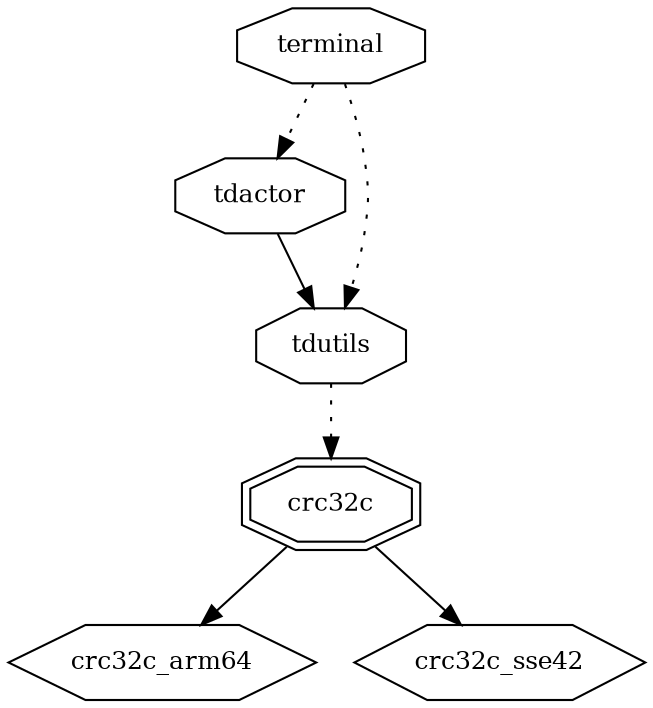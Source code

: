 digraph "terminal" {
node [
  fontsize = "12"
];
    "node67" [ label = "terminal", shape = octagon ];
    "node4" [ label = "tdactor", shape = octagon ];
    "node67" -> "node4" [ style = dotted ] // terminal -> tdactor
    "node5" [ label = "tdutils", shape = octagon ];
    "node4" -> "node5"  // tdactor -> tdutils
    "node6" [ label = "crc32c", shape = doubleoctagon ];
    "node5" -> "node6" [ style = dotted ] // tdutils -> crc32c
    "node7" [ label = "crc32c_arm64", shape = hexagon ];
    "node6" -> "node7"  // crc32c -> crc32c_arm64
    "node8" [ label = "crc32c_sse42", shape = hexagon ];
    "node6" -> "node8"  // crc32c -> crc32c_sse42
    "node5" [ label = "tdutils", shape = octagon ];
    "node67" -> "node5" [ style = dotted ] // terminal -> tdutils
}
